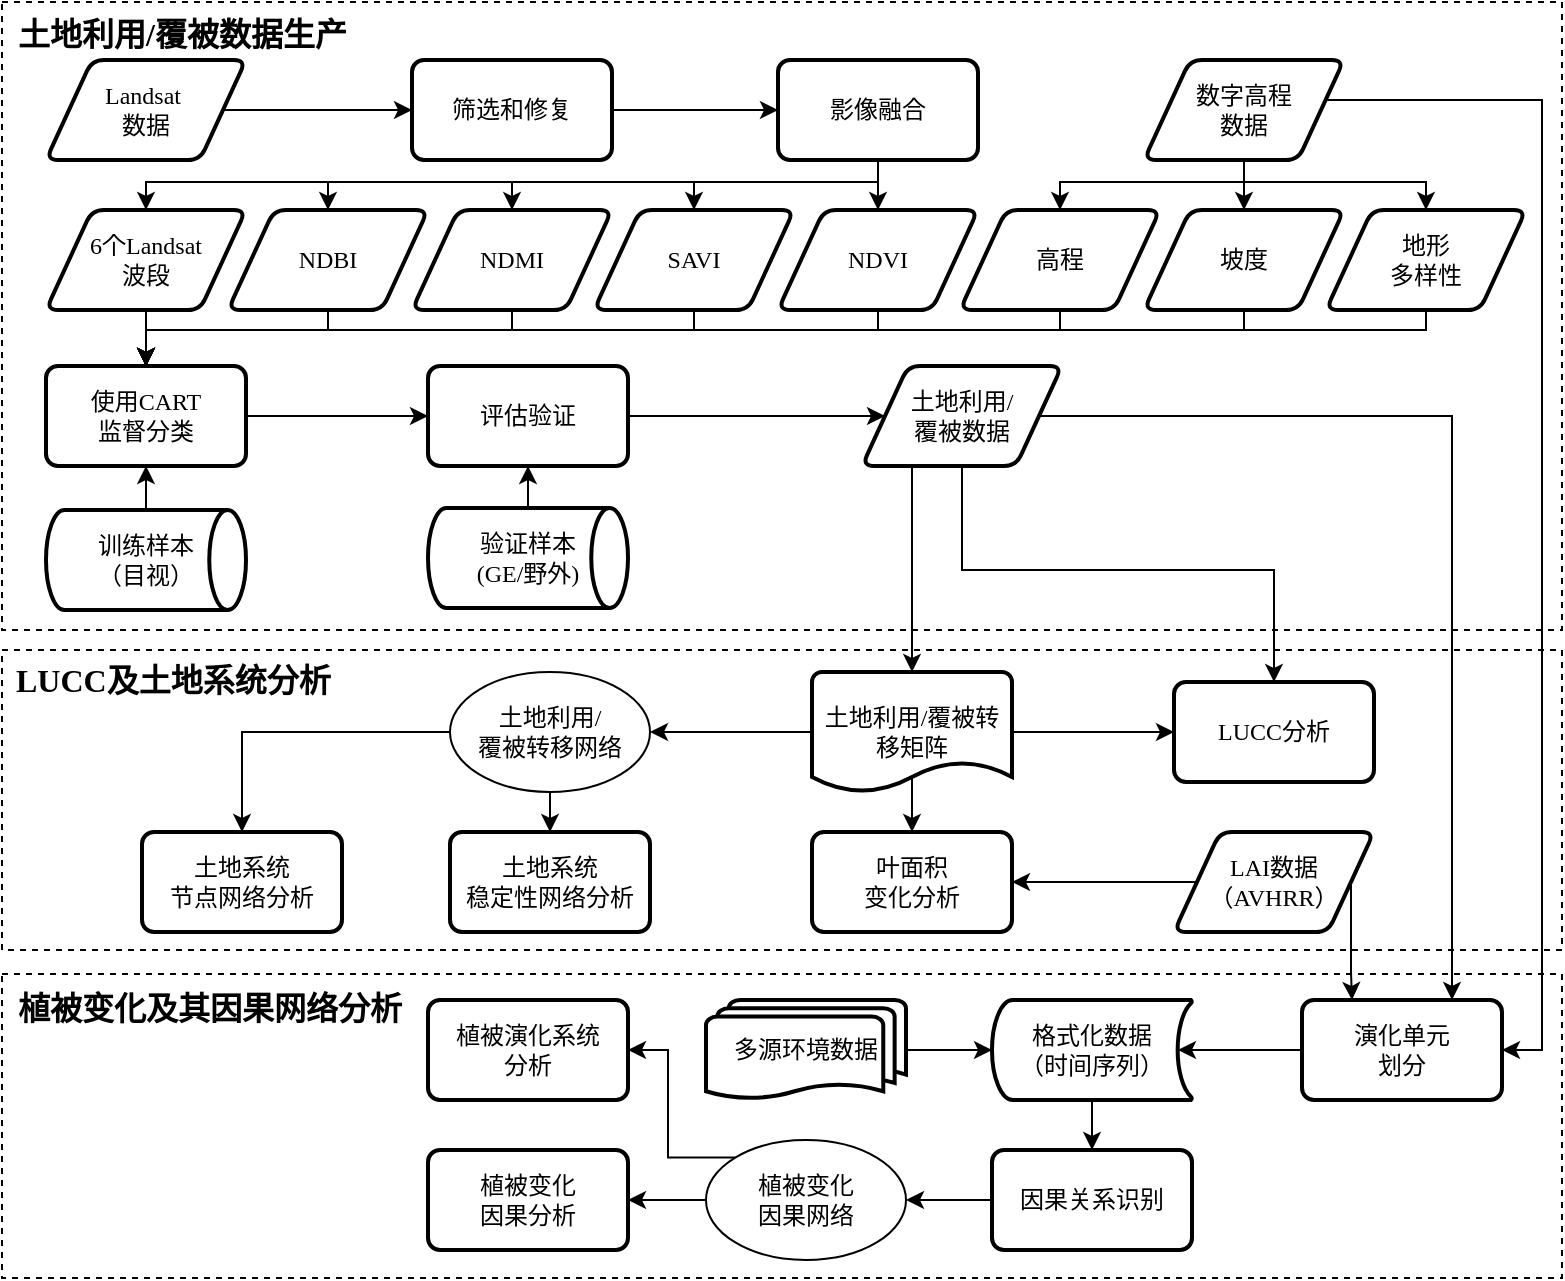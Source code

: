 <mxfile version="14.4.3" type="github">
  <diagram id="C5RBs43oDa-KdzZeNtuy" name="Page-1">
    <mxGraphModel dx="981" dy="548" grid="1" gridSize="10" guides="1" tooltips="1" connect="1" arrows="1" fold="1" page="1" pageScale="1" pageWidth="827" pageHeight="1169" math="0" shadow="0">
      <root>
        <mxCell id="WIyWlLk6GJQsqaUBKTNV-0" />
        <mxCell id="WIyWlLk6GJQsqaUBKTNV-1" parent="WIyWlLk6GJQsqaUBKTNV-0" />
        <mxCell id="vD_eAl3KKH8CogMULwa_-55" value="" style="rounded=0;whiteSpace=wrap;html=1;fontFamily=仿宋;fontSource=https%3A%2F%2Ffonts.googleapis.com%2Fcss%3Ffamily%3D%25E4%25BB%25BF%25E5%25AE%258B;fillColor=none;dashed=1;" vertex="1" parent="WIyWlLk6GJQsqaUBKTNV-1">
          <mxGeometry x="10" y="336" width="780" height="150" as="geometry" />
        </mxCell>
        <mxCell id="vD_eAl3KKH8CogMULwa_-82" value="" style="rounded=0;whiteSpace=wrap;html=1;fontFamily=仿宋;fontSource=https%3A%2F%2Ffonts.googleapis.com%2Fcss%3Ffamily%3D%25E4%25BB%25BF%25E5%25AE%258B;fillColor=none;dashed=1;" vertex="1" parent="WIyWlLk6GJQsqaUBKTNV-1">
          <mxGeometry x="10" y="498" width="780" height="152" as="geometry" />
        </mxCell>
        <mxCell id="vD_eAl3KKH8CogMULwa_-53" value="" style="rounded=0;whiteSpace=wrap;html=1;fontFamily=仿宋;fontSource=https%3A%2F%2Ffonts.googleapis.com%2Fcss%3Ffamily%3D%25E4%25BB%25BF%25E5%25AE%258B;fillColor=none;dashed=1;" vertex="1" parent="WIyWlLk6GJQsqaUBKTNV-1">
          <mxGeometry x="10" y="12" width="780" height="314" as="geometry" />
        </mxCell>
        <mxCell id="vD_eAl3KKH8CogMULwa_-3" value="" style="edgeStyle=orthogonalEdgeStyle;rounded=0;orthogonalLoop=1;jettySize=auto;html=1;fontFamily=Times New Roman;fontSize=12;exitX=0;exitY=0.5;exitDx=0;exitDy=0;" edge="1" parent="WIyWlLk6GJQsqaUBKTNV-1" target="vD_eAl3KKH8CogMULwa_-5" source="vD_eAl3KKH8CogMULwa_-49">
          <mxGeometry relative="1" as="geometry">
            <mxPoint x="168.5" y="1" as="sourcePoint" />
          </mxGeometry>
        </mxCell>
        <mxCell id="vD_eAl3KKH8CogMULwa_-50" style="edgeStyle=orthogonalEdgeStyle;rounded=0;orthogonalLoop=1;jettySize=auto;html=1;exitX=1;exitY=0.5;exitDx=0;exitDy=0;entryX=0;entryY=0.5;entryDx=0;entryDy=0;fontFamily=仿宋;fontSource=https%3A%2F%2Ffonts.googleapis.com%2Fcss%3Ffamily%3D%25E4%25BB%25BF%25E5%25AE%258B;" edge="1" parent="WIyWlLk6GJQsqaUBKTNV-1" source="vD_eAl3KKH8CogMULwa_-5" target="vD_eAl3KKH8CogMULwa_-19">
          <mxGeometry relative="1" as="geometry" />
        </mxCell>
        <mxCell id="vD_eAl3KKH8CogMULwa_-5" value="筛选和修复" style="whiteSpace=wrap;html=1;rounded=1;strokeWidth=2;arcSize=12;fontFamily=Times New Roman;fontSize=12;" vertex="1" parent="WIyWlLk6GJQsqaUBKTNV-1">
          <mxGeometry x="215" y="41" width="100" height="50" as="geometry" />
        </mxCell>
        <mxCell id="vD_eAl3KKH8CogMULwa_-97" style="edgeStyle=orthogonalEdgeStyle;rounded=0;orthogonalLoop=1;jettySize=auto;html=1;exitX=0.5;exitY=1;exitDx=0;exitDy=0;entryX=0.5;entryY=0;entryDx=0;entryDy=0;fontFamily=仿宋;fontSource=https%3A%2F%2Ffonts.googleapis.com%2Fcss%3Ffamily%3D%25E4%25BB%25BF%25E5%25AE%258B;" edge="1" parent="WIyWlLk6GJQsqaUBKTNV-1" source="vD_eAl3KKH8CogMULwa_-19" target="vD_eAl3KKH8CogMULwa_-39">
          <mxGeometry relative="1" as="geometry" />
        </mxCell>
        <mxCell id="vD_eAl3KKH8CogMULwa_-98" style="edgeStyle=orthogonalEdgeStyle;rounded=0;orthogonalLoop=1;jettySize=auto;html=1;entryX=0.5;entryY=0;entryDx=0;entryDy=0;fontFamily=仿宋;fontSource=https%3A%2F%2Ffonts.googleapis.com%2Fcss%3Ffamily%3D%25E4%25BB%25BF%25E5%25AE%258B;" edge="1" parent="WIyWlLk6GJQsqaUBKTNV-1" source="vD_eAl3KKH8CogMULwa_-19" target="vD_eAl3KKH8CogMULwa_-37">
          <mxGeometry relative="1" as="geometry">
            <Array as="points">
              <mxPoint x="448" y="102" />
              <mxPoint x="356" y="102" />
            </Array>
          </mxGeometry>
        </mxCell>
        <mxCell id="vD_eAl3KKH8CogMULwa_-99" style="edgeStyle=orthogonalEdgeStyle;rounded=0;orthogonalLoop=1;jettySize=auto;html=1;entryX=0.5;entryY=0;entryDx=0;entryDy=0;fontFamily=仿宋;fontSource=https%3A%2F%2Ffonts.googleapis.com%2Fcss%3Ffamily%3D%25E4%25BB%25BF%25E5%25AE%258B;" edge="1" parent="WIyWlLk6GJQsqaUBKTNV-1" source="vD_eAl3KKH8CogMULwa_-19" target="vD_eAl3KKH8CogMULwa_-35">
          <mxGeometry relative="1" as="geometry">
            <Array as="points">
              <mxPoint x="448" y="102" />
              <mxPoint x="265" y="102" />
            </Array>
          </mxGeometry>
        </mxCell>
        <mxCell id="vD_eAl3KKH8CogMULwa_-100" style="edgeStyle=orthogonalEdgeStyle;rounded=0;orthogonalLoop=1;jettySize=auto;html=1;entryX=0.5;entryY=0;entryDx=0;entryDy=0;fontFamily=仿宋;fontSource=https%3A%2F%2Ffonts.googleapis.com%2Fcss%3Ffamily%3D%25E4%25BB%25BF%25E5%25AE%258B;" edge="1" parent="WIyWlLk6GJQsqaUBKTNV-1" source="vD_eAl3KKH8CogMULwa_-19" target="vD_eAl3KKH8CogMULwa_-33">
          <mxGeometry relative="1" as="geometry">
            <Array as="points">
              <mxPoint x="448" y="102" />
              <mxPoint x="173" y="102" />
            </Array>
          </mxGeometry>
        </mxCell>
        <mxCell id="vD_eAl3KKH8CogMULwa_-101" style="edgeStyle=orthogonalEdgeStyle;rounded=0;orthogonalLoop=1;jettySize=auto;html=1;entryX=0.5;entryY=0;entryDx=0;entryDy=0;fontFamily=仿宋;fontSource=https%3A%2F%2Ffonts.googleapis.com%2Fcss%3Ffamily%3D%25E4%25BB%25BF%25E5%25AE%258B;" edge="1" parent="WIyWlLk6GJQsqaUBKTNV-1" source="vD_eAl3KKH8CogMULwa_-19" target="vD_eAl3KKH8CogMULwa_-31">
          <mxGeometry relative="1" as="geometry">
            <Array as="points">
              <mxPoint x="448" y="102" />
              <mxPoint x="82" y="102" />
            </Array>
          </mxGeometry>
        </mxCell>
        <mxCell id="vD_eAl3KKH8CogMULwa_-19" value="影像融合" style="whiteSpace=wrap;html=1;rounded=1;strokeWidth=2;arcSize=12;fontFamily=Times New Roman;fontSize=12;" vertex="1" parent="WIyWlLk6GJQsqaUBKTNV-1">
          <mxGeometry x="398" y="41" width="100" height="50" as="geometry" />
        </mxCell>
        <mxCell id="vD_eAl3KKH8CogMULwa_-84" style="edgeStyle=orthogonalEdgeStyle;rounded=0;orthogonalLoop=1;jettySize=auto;html=1;entryX=1;entryY=0.5;entryDx=0;entryDy=0;fontFamily=仿宋;fontSource=https%3A%2F%2Ffonts.googleapis.com%2Fcss%3Ffamily%3D%25E4%25BB%25BF%25E5%25AE%258B;" edge="1" parent="WIyWlLk6GJQsqaUBKTNV-1" source="vD_eAl3KKH8CogMULwa_-23" target="vD_eAl3KKH8CogMULwa_-66">
          <mxGeometry relative="1" as="geometry">
            <Array as="points">
              <mxPoint x="780" y="61" />
              <mxPoint x="780" y="536" />
            </Array>
          </mxGeometry>
        </mxCell>
        <mxCell id="vD_eAl3KKH8CogMULwa_-94" style="edgeStyle=orthogonalEdgeStyle;rounded=0;orthogonalLoop=1;jettySize=auto;html=1;entryX=0.5;entryY=0;entryDx=0;entryDy=0;fontFamily=仿宋;fontSource=https%3A%2F%2Ffonts.googleapis.com%2Fcss%3Ffamily%3D%25E4%25BB%25BF%25E5%25AE%258B;" edge="1" parent="WIyWlLk6GJQsqaUBKTNV-1" source="vD_eAl3KKH8CogMULwa_-23" target="vD_eAl3KKH8CogMULwa_-27">
          <mxGeometry relative="1" as="geometry" />
        </mxCell>
        <mxCell id="vD_eAl3KKH8CogMULwa_-95" style="edgeStyle=orthogonalEdgeStyle;rounded=0;orthogonalLoop=1;jettySize=auto;html=1;entryX=0.5;entryY=0;entryDx=0;entryDy=0;fontFamily=仿宋;fontSource=https%3A%2F%2Ffonts.googleapis.com%2Fcss%3Ffamily%3D%25E4%25BB%25BF%25E5%25AE%258B;" edge="1" parent="WIyWlLk6GJQsqaUBKTNV-1" source="vD_eAl3KKH8CogMULwa_-23" target="vD_eAl3KKH8CogMULwa_-25">
          <mxGeometry relative="1" as="geometry">
            <Array as="points">
              <mxPoint x="631" y="102" />
              <mxPoint x="539" y="102" />
            </Array>
          </mxGeometry>
        </mxCell>
        <mxCell id="vD_eAl3KKH8CogMULwa_-96" style="edgeStyle=orthogonalEdgeStyle;rounded=0;orthogonalLoop=1;jettySize=auto;html=1;entryX=0.5;entryY=0;entryDx=0;entryDy=0;fontFamily=仿宋;fontSource=https%3A%2F%2Ffonts.googleapis.com%2Fcss%3Ffamily%3D%25E4%25BB%25BF%25E5%25AE%258B;" edge="1" parent="WIyWlLk6GJQsqaUBKTNV-1" source="vD_eAl3KKH8CogMULwa_-23" target="vD_eAl3KKH8CogMULwa_-29">
          <mxGeometry relative="1" as="geometry">
            <Array as="points">
              <mxPoint x="631" y="102" />
              <mxPoint x="722" y="102" />
            </Array>
          </mxGeometry>
        </mxCell>
        <mxCell id="vD_eAl3KKH8CogMULwa_-23" value="数字高程&lt;br style=&quot;font-size: 12px;&quot;&gt;数据" style="shape=parallelogram;html=1;strokeWidth=2;perimeter=parallelogramPerimeter;whiteSpace=wrap;rounded=1;arcSize=12;size=0.23;fontFamily=Times New Roman;fontSize=12;" vertex="1" parent="WIyWlLk6GJQsqaUBKTNV-1">
          <mxGeometry x="581" y="41" width="100" height="50" as="geometry" />
        </mxCell>
        <mxCell id="vD_eAl3KKH8CogMULwa_-107" style="edgeStyle=orthogonalEdgeStyle;rounded=0;orthogonalLoop=1;jettySize=auto;html=1;entryX=0.5;entryY=0;entryDx=0;entryDy=0;fontFamily=仿宋;fontSource=https%3A%2F%2Ffonts.googleapis.com%2Fcss%3Ffamily%3D%25E4%25BB%25BF%25E5%25AE%258B;" edge="1" parent="WIyWlLk6GJQsqaUBKTNV-1" source="vD_eAl3KKH8CogMULwa_-25" target="vD_eAl3KKH8CogMULwa_-43">
          <mxGeometry relative="1" as="geometry">
            <Array as="points">
              <mxPoint x="539" y="176" />
              <mxPoint x="82" y="176" />
            </Array>
          </mxGeometry>
        </mxCell>
        <mxCell id="vD_eAl3KKH8CogMULwa_-25" value="高程" style="shape=parallelogram;html=1;strokeWidth=2;perimeter=parallelogramPerimeter;whiteSpace=wrap;rounded=1;arcSize=12;size=0.23;fontFamily=Times New Roman;fontSize=12;" vertex="1" parent="WIyWlLk6GJQsqaUBKTNV-1">
          <mxGeometry x="489" y="116" width="100" height="50" as="geometry" />
        </mxCell>
        <mxCell id="vD_eAl3KKH8CogMULwa_-111" style="edgeStyle=orthogonalEdgeStyle;rounded=0;orthogonalLoop=1;jettySize=auto;html=1;entryX=0.5;entryY=0;entryDx=0;entryDy=0;fontFamily=仿宋;fontSource=https%3A%2F%2Ffonts.googleapis.com%2Fcss%3Ffamily%3D%25E4%25BB%25BF%25E5%25AE%258B;" edge="1" parent="WIyWlLk6GJQsqaUBKTNV-1" source="vD_eAl3KKH8CogMULwa_-27" target="vD_eAl3KKH8CogMULwa_-43">
          <mxGeometry relative="1" as="geometry">
            <Array as="points">
              <mxPoint x="631" y="176" />
              <mxPoint x="82" y="176" />
            </Array>
          </mxGeometry>
        </mxCell>
        <mxCell id="vD_eAl3KKH8CogMULwa_-27" value="坡度" style="shape=parallelogram;html=1;strokeWidth=2;perimeter=parallelogramPerimeter;whiteSpace=wrap;rounded=1;arcSize=12;size=0.23;fontFamily=Times New Roman;fontSize=12;" vertex="1" parent="WIyWlLk6GJQsqaUBKTNV-1">
          <mxGeometry x="581" y="116" width="100" height="50" as="geometry" />
        </mxCell>
        <mxCell id="vD_eAl3KKH8CogMULwa_-109" style="edgeStyle=orthogonalEdgeStyle;rounded=0;orthogonalLoop=1;jettySize=auto;html=1;entryX=0.5;entryY=0;entryDx=0;entryDy=0;fontFamily=仿宋;fontSource=https%3A%2F%2Ffonts.googleapis.com%2Fcss%3Ffamily%3D%25E4%25BB%25BF%25E5%25AE%258B;" edge="1" parent="WIyWlLk6GJQsqaUBKTNV-1" source="vD_eAl3KKH8CogMULwa_-29" target="vD_eAl3KKH8CogMULwa_-43">
          <mxGeometry relative="1" as="geometry">
            <Array as="points">
              <mxPoint x="722" y="176" />
              <mxPoint x="82" y="176" />
            </Array>
          </mxGeometry>
        </mxCell>
        <mxCell id="vD_eAl3KKH8CogMULwa_-29" value="地形&lt;br style=&quot;font-size: 12px;&quot;&gt;多样性" style="shape=parallelogram;html=1;strokeWidth=2;perimeter=parallelogramPerimeter;whiteSpace=wrap;rounded=1;arcSize=12;size=0.23;fontFamily=Times New Roman;fontSize=12;" vertex="1" parent="WIyWlLk6GJQsqaUBKTNV-1">
          <mxGeometry x="672" y="116" width="100" height="50" as="geometry" />
        </mxCell>
        <mxCell id="vD_eAl3KKH8CogMULwa_-110" style="edgeStyle=orthogonalEdgeStyle;rounded=0;orthogonalLoop=1;jettySize=auto;html=1;entryX=0.5;entryY=0;entryDx=0;entryDy=0;fontFamily=仿宋;fontSource=https%3A%2F%2Ffonts.googleapis.com%2Fcss%3Ffamily%3D%25E4%25BB%25BF%25E5%25AE%258B;" edge="1" parent="WIyWlLk6GJQsqaUBKTNV-1" source="vD_eAl3KKH8CogMULwa_-31" target="vD_eAl3KKH8CogMULwa_-43">
          <mxGeometry relative="1" as="geometry" />
        </mxCell>
        <mxCell id="vD_eAl3KKH8CogMULwa_-31" value="6个Landsat&lt;br style=&quot;font-size: 12px;&quot;&gt;波段" style="shape=parallelogram;html=1;strokeWidth=2;perimeter=parallelogramPerimeter;whiteSpace=wrap;rounded=1;arcSize=12;size=0.23;fontFamily=Times New Roman;fontSize=12;" vertex="1" parent="WIyWlLk6GJQsqaUBKTNV-1">
          <mxGeometry x="32" y="116" width="100" height="50" as="geometry" />
        </mxCell>
        <mxCell id="vD_eAl3KKH8CogMULwa_-103" style="edgeStyle=orthogonalEdgeStyle;rounded=0;orthogonalLoop=1;jettySize=auto;html=1;entryX=0.5;entryY=0;entryDx=0;entryDy=0;fontFamily=仿宋;fontSource=https%3A%2F%2Ffonts.googleapis.com%2Fcss%3Ffamily%3D%25E4%25BB%25BF%25E5%25AE%258B;" edge="1" parent="WIyWlLk6GJQsqaUBKTNV-1" source="vD_eAl3KKH8CogMULwa_-33" target="vD_eAl3KKH8CogMULwa_-43">
          <mxGeometry relative="1" as="geometry">
            <Array as="points">
              <mxPoint x="173" y="176" />
              <mxPoint x="82" y="176" />
            </Array>
          </mxGeometry>
        </mxCell>
        <mxCell id="vD_eAl3KKH8CogMULwa_-33" value="NDBI" style="shape=parallelogram;html=1;strokeWidth=2;perimeter=parallelogramPerimeter;whiteSpace=wrap;rounded=1;arcSize=12;size=0.23;fontFamily=Times New Roman;fontSize=12;" vertex="1" parent="WIyWlLk6GJQsqaUBKTNV-1">
          <mxGeometry x="123" y="116" width="100" height="50" as="geometry" />
        </mxCell>
        <mxCell id="vD_eAl3KKH8CogMULwa_-104" style="edgeStyle=orthogonalEdgeStyle;rounded=0;orthogonalLoop=1;jettySize=auto;html=1;entryX=0.5;entryY=0;entryDx=0;entryDy=0;fontFamily=仿宋;fontSource=https%3A%2F%2Ffonts.googleapis.com%2Fcss%3Ffamily%3D%25E4%25BB%25BF%25E5%25AE%258B;" edge="1" parent="WIyWlLk6GJQsqaUBKTNV-1" source="vD_eAl3KKH8CogMULwa_-35" target="vD_eAl3KKH8CogMULwa_-43">
          <mxGeometry relative="1" as="geometry">
            <Array as="points">
              <mxPoint x="265" y="176" />
              <mxPoint x="82" y="176" />
            </Array>
          </mxGeometry>
        </mxCell>
        <mxCell id="vD_eAl3KKH8CogMULwa_-35" value="NDMI" style="shape=parallelogram;html=1;strokeWidth=2;perimeter=parallelogramPerimeter;whiteSpace=wrap;rounded=1;arcSize=12;size=0.23;fontFamily=Times New Roman;fontSize=12;" vertex="1" parent="WIyWlLk6GJQsqaUBKTNV-1">
          <mxGeometry x="215" y="116" width="100" height="50" as="geometry" />
        </mxCell>
        <mxCell id="vD_eAl3KKH8CogMULwa_-105" style="edgeStyle=orthogonalEdgeStyle;rounded=0;orthogonalLoop=1;jettySize=auto;html=1;entryX=0.5;entryY=0;entryDx=0;entryDy=0;fontFamily=仿宋;fontSource=https%3A%2F%2Ffonts.googleapis.com%2Fcss%3Ffamily%3D%25E4%25BB%25BF%25E5%25AE%258B;" edge="1" parent="WIyWlLk6GJQsqaUBKTNV-1" source="vD_eAl3KKH8CogMULwa_-37" target="vD_eAl3KKH8CogMULwa_-43">
          <mxGeometry relative="1" as="geometry">
            <Array as="points">
              <mxPoint x="356" y="176" />
              <mxPoint x="82" y="176" />
            </Array>
          </mxGeometry>
        </mxCell>
        <mxCell id="vD_eAl3KKH8CogMULwa_-37" value="SAVI" style="shape=parallelogram;html=1;strokeWidth=2;perimeter=parallelogramPerimeter;whiteSpace=wrap;rounded=1;arcSize=12;size=0.23;fontFamily=Times New Roman;fontSize=12;" vertex="1" parent="WIyWlLk6GJQsqaUBKTNV-1">
          <mxGeometry x="306" y="116" width="100" height="50" as="geometry" />
        </mxCell>
        <mxCell id="vD_eAl3KKH8CogMULwa_-106" style="edgeStyle=orthogonalEdgeStyle;rounded=0;orthogonalLoop=1;jettySize=auto;html=1;entryX=0.5;entryY=0;entryDx=0;entryDy=0;fontFamily=仿宋;fontSource=https%3A%2F%2Ffonts.googleapis.com%2Fcss%3Ffamily%3D%25E4%25BB%25BF%25E5%25AE%258B;" edge="1" parent="WIyWlLk6GJQsqaUBKTNV-1" source="vD_eAl3KKH8CogMULwa_-39" target="vD_eAl3KKH8CogMULwa_-43">
          <mxGeometry relative="1" as="geometry">
            <Array as="points">
              <mxPoint x="448" y="176" />
              <mxPoint x="82" y="176" />
            </Array>
          </mxGeometry>
        </mxCell>
        <mxCell id="vD_eAl3KKH8CogMULwa_-39" value="NDVI" style="shape=parallelogram;html=1;strokeWidth=2;perimeter=parallelogramPerimeter;whiteSpace=wrap;rounded=1;arcSize=12;size=0.23;fontFamily=Times New Roman;fontSize=12;" vertex="1" parent="WIyWlLk6GJQsqaUBKTNV-1">
          <mxGeometry x="398" y="116" width="100" height="50" as="geometry" />
        </mxCell>
        <mxCell id="vD_eAl3KKH8CogMULwa_-115" style="edgeStyle=orthogonalEdgeStyle;rounded=0;orthogonalLoop=1;jettySize=auto;html=1;exitX=0.5;exitY=0;exitDx=0;exitDy=0;exitPerimeter=0;entryX=0.5;entryY=1;entryDx=0;entryDy=0;fontFamily=仿宋;fontSource=https%3A%2F%2Ffonts.googleapis.com%2Fcss%3Ffamily%3D%25E4%25BB%25BF%25E5%25AE%258B;" edge="1" parent="WIyWlLk6GJQsqaUBKTNV-1" source="vD_eAl3KKH8CogMULwa_-41" target="vD_eAl3KKH8CogMULwa_-43">
          <mxGeometry relative="1" as="geometry" />
        </mxCell>
        <mxCell id="vD_eAl3KKH8CogMULwa_-41" value="训练样本&lt;br style=&quot;font-size: 12px;&quot;&gt;（目视）" style="strokeWidth=2;html=1;shape=mxgraph.flowchart.direct_data;whiteSpace=wrap;fontFamily=Times New Roman;fontSize=12;" vertex="1" parent="WIyWlLk6GJQsqaUBKTNV-1">
          <mxGeometry x="32" y="266" width="100" height="50" as="geometry" />
        </mxCell>
        <mxCell id="vD_eAl3KKH8CogMULwa_-114" style="edgeStyle=orthogonalEdgeStyle;rounded=0;orthogonalLoop=1;jettySize=auto;html=1;exitX=1;exitY=0.5;exitDx=0;exitDy=0;entryX=0;entryY=0.5;entryDx=0;entryDy=0;fontFamily=仿宋;fontSource=https%3A%2F%2Ffonts.googleapis.com%2Fcss%3Ffamily%3D%25E4%25BB%25BF%25E5%25AE%258B;" edge="1" parent="WIyWlLk6GJQsqaUBKTNV-1" source="vD_eAl3KKH8CogMULwa_-43" target="vD_eAl3KKH8CogMULwa_-47">
          <mxGeometry relative="1" as="geometry" />
        </mxCell>
        <mxCell id="vD_eAl3KKH8CogMULwa_-43" value="使用CART&lt;br style=&quot;font-size: 12px;&quot;&gt;监督分类" style="whiteSpace=wrap;html=1;rounded=1;strokeWidth=2;arcSize=12;fontFamily=Times New Roman;fontSize=12;" vertex="1" parent="WIyWlLk6GJQsqaUBKTNV-1">
          <mxGeometry x="32" y="194" width="100" height="50" as="geometry" />
        </mxCell>
        <mxCell id="vD_eAl3KKH8CogMULwa_-117" style="edgeStyle=orthogonalEdgeStyle;rounded=0;orthogonalLoop=1;jettySize=auto;html=1;exitX=1;exitY=0.5;exitDx=0;exitDy=0;entryX=0;entryY=0.5;entryDx=0;entryDy=0;fontFamily=仿宋;fontSource=https%3A%2F%2Ffonts.googleapis.com%2Fcss%3Ffamily%3D%25E4%25BB%25BF%25E5%25AE%258B;" edge="1" parent="WIyWlLk6GJQsqaUBKTNV-1" source="vD_eAl3KKH8CogMULwa_-47" target="vD_eAl3KKH8CogMULwa_-48">
          <mxGeometry relative="1" as="geometry" />
        </mxCell>
        <mxCell id="vD_eAl3KKH8CogMULwa_-47" value="评估验证" style="whiteSpace=wrap;html=1;rounded=1;strokeWidth=2;arcSize=12;fontFamily=Times New Roman;fontSize=12;" vertex="1" parent="WIyWlLk6GJQsqaUBKTNV-1">
          <mxGeometry x="223" y="194" width="100" height="50" as="geometry" />
        </mxCell>
        <mxCell id="vD_eAl3KKH8CogMULwa_-61" style="edgeStyle=orthogonalEdgeStyle;rounded=0;orthogonalLoop=1;jettySize=auto;html=1;exitX=0.5;exitY=1;exitDx=0;exitDy=0;entryX=0.5;entryY=0;entryDx=0;entryDy=0;fontFamily=仿宋;fontSource=https%3A%2F%2Ffonts.googleapis.com%2Fcss%3Ffamily%3D%25E4%25BB%25BF%25E5%25AE%258B;" edge="1" parent="WIyWlLk6GJQsqaUBKTNV-1" source="vD_eAl3KKH8CogMULwa_-48" target="vD_eAl3KKH8CogMULwa_-58">
          <mxGeometry relative="1" as="geometry">
            <Array as="points">
              <mxPoint x="490" y="296" />
              <mxPoint x="646" y="296" />
            </Array>
          </mxGeometry>
        </mxCell>
        <mxCell id="vD_eAl3KKH8CogMULwa_-65" style="edgeStyle=orthogonalEdgeStyle;rounded=0;orthogonalLoop=1;jettySize=auto;html=1;exitX=0.25;exitY=1;exitDx=0;exitDy=0;entryX=0.5;entryY=0;entryDx=0;entryDy=0;entryPerimeter=0;fontFamily=仿宋;fontSource=https%3A%2F%2Ffonts.googleapis.com%2Fcss%3Ffamily%3D%25E4%25BB%25BF%25E5%25AE%258B;" edge="1" parent="WIyWlLk6GJQsqaUBKTNV-1" source="vD_eAl3KKH8CogMULwa_-48" target="vD_eAl3KKH8CogMULwa_-60">
          <mxGeometry relative="1" as="geometry">
            <Array as="points" />
          </mxGeometry>
        </mxCell>
        <mxCell id="vD_eAl3KKH8CogMULwa_-67" style="edgeStyle=orthogonalEdgeStyle;rounded=0;orthogonalLoop=1;jettySize=auto;html=1;exitX=1;exitY=0.5;exitDx=0;exitDy=0;entryX=0.75;entryY=0;entryDx=0;entryDy=0;fontFamily=仿宋;fontSource=https%3A%2F%2Ffonts.googleapis.com%2Fcss%3Ffamily%3D%25E4%25BB%25BF%25E5%25AE%258B;" edge="1" parent="WIyWlLk6GJQsqaUBKTNV-1" source="vD_eAl3KKH8CogMULwa_-48" target="vD_eAl3KKH8CogMULwa_-66">
          <mxGeometry relative="1" as="geometry">
            <Array as="points">
              <mxPoint x="735" y="219" />
            </Array>
          </mxGeometry>
        </mxCell>
        <mxCell id="vD_eAl3KKH8CogMULwa_-48" value="土地利用/&lt;br&gt;覆被数据" style="shape=parallelogram;html=1;strokeWidth=2;perimeter=parallelogramPerimeter;whiteSpace=wrap;rounded=1;arcSize=12;size=0.23;fontFamily=Times New Roman;fontSize=12;" vertex="1" parent="WIyWlLk6GJQsqaUBKTNV-1">
          <mxGeometry x="440" y="194" width="100" height="50" as="geometry" />
        </mxCell>
        <mxCell id="vD_eAl3KKH8CogMULwa_-49" value="Landsat&amp;nbsp;&lt;br style=&quot;font-size: 12px;&quot;&gt;数据" style="shape=parallelogram;html=1;strokeWidth=2;perimeter=parallelogramPerimeter;whiteSpace=wrap;rounded=1;arcSize=12;size=0.23;fontFamily=Times New Roman;fontSize=12;" vertex="1" parent="WIyWlLk6GJQsqaUBKTNV-1">
          <mxGeometry x="32" y="41" width="100" height="50" as="geometry" />
        </mxCell>
        <mxCell id="vD_eAl3KKH8CogMULwa_-116" style="edgeStyle=orthogonalEdgeStyle;rounded=0;orthogonalLoop=1;jettySize=auto;html=1;entryX=0.5;entryY=1;entryDx=0;entryDy=0;fontFamily=仿宋;fontSource=https%3A%2F%2Ffonts.googleapis.com%2Fcss%3Ffamily%3D%25E4%25BB%25BF%25E5%25AE%258B;" edge="1" parent="WIyWlLk6GJQsqaUBKTNV-1" source="vD_eAl3KKH8CogMULwa_-51" target="vD_eAl3KKH8CogMULwa_-47">
          <mxGeometry relative="1" as="geometry" />
        </mxCell>
        <mxCell id="vD_eAl3KKH8CogMULwa_-51" value="验证样本&lt;br style=&quot;font-size: 12px;&quot;&gt;(GE/野外)" style="strokeWidth=2;html=1;shape=mxgraph.flowchart.direct_data;whiteSpace=wrap;fontFamily=Times New Roman;fontSize=12;" vertex="1" parent="WIyWlLk6GJQsqaUBKTNV-1">
          <mxGeometry x="223" y="265" width="100" height="50" as="geometry" />
        </mxCell>
        <mxCell id="vD_eAl3KKH8CogMULwa_-54" value="&lt;font style=&quot;font-size: 16px&quot;&gt;&lt;b&gt;土地利用/覆被数据生产&lt;/b&gt;&lt;/font&gt;" style="text;html=1;strokeColor=none;fillColor=none;align=left;verticalAlign=middle;whiteSpace=wrap;rounded=0;dashed=1;fontFamily=仿宋;fontSource=https%3A%2F%2Ffonts.googleapis.com%2Fcss%3Ffamily%3D%25E4%25BB%25BF%25E5%25AE%258B;" vertex="1" parent="WIyWlLk6GJQsqaUBKTNV-1">
          <mxGeometry x="16" y="18" width="230" height="20" as="geometry" />
        </mxCell>
        <mxCell id="vD_eAl3KKH8CogMULwa_-79" style="edgeStyle=orthogonalEdgeStyle;rounded=0;orthogonalLoop=1;jettySize=auto;html=1;exitX=0.5;exitY=1;exitDx=0;exitDy=0;entryX=0.5;entryY=0;entryDx=0;entryDy=0;fontFamily=仿宋;fontSource=https%3A%2F%2Ffonts.googleapis.com%2Fcss%3Ffamily%3D%25E4%25BB%25BF%25E5%25AE%258B;" edge="1" parent="WIyWlLk6GJQsqaUBKTNV-1" source="vD_eAl3KKH8CogMULwa_-57" target="vD_eAl3KKH8CogMULwa_-78">
          <mxGeometry relative="1" as="geometry" />
        </mxCell>
        <mxCell id="vD_eAl3KKH8CogMULwa_-113" style="edgeStyle=orthogonalEdgeStyle;rounded=0;orthogonalLoop=1;jettySize=auto;html=1;entryX=0.5;entryY=0;entryDx=0;entryDy=0;fontFamily=仿宋;fontSource=https%3A%2F%2Ffonts.googleapis.com%2Fcss%3Ffamily%3D%25E4%25BB%25BF%25E5%25AE%258B;" edge="1" parent="WIyWlLk6GJQsqaUBKTNV-1" source="vD_eAl3KKH8CogMULwa_-57" target="vD_eAl3KKH8CogMULwa_-112">
          <mxGeometry relative="1" as="geometry" />
        </mxCell>
        <mxCell id="vD_eAl3KKH8CogMULwa_-57" value="&lt;span style=&quot;font-family: &amp;#34;times new roman&amp;#34;&quot;&gt;土地利用/&lt;/span&gt;&lt;br style=&quot;font-family: &amp;#34;times new roman&amp;#34;&quot;&gt;&lt;span style=&quot;font-family: &amp;#34;times new roman&amp;#34;&quot;&gt;覆被转移网络&lt;/span&gt;" style="ellipse;whiteSpace=wrap;html=1;fontFamily=仿宋;fontSource=https%3A%2F%2Ffonts.googleapis.com%2Fcss%3Ffamily%3D%25E4%25BB%25BF%25E5%25AE%258B;" vertex="1" parent="WIyWlLk6GJQsqaUBKTNV-1">
          <mxGeometry x="234" y="347" width="100" height="60" as="geometry" />
        </mxCell>
        <mxCell id="vD_eAl3KKH8CogMULwa_-58" value="LUCC分析" style="whiteSpace=wrap;html=1;rounded=1;strokeWidth=2;arcSize=12;fontFamily=Times New Roman;fontSize=12;" vertex="1" parent="WIyWlLk6GJQsqaUBKTNV-1">
          <mxGeometry x="596" y="352" width="100" height="50" as="geometry" />
        </mxCell>
        <mxCell id="vD_eAl3KKH8CogMULwa_-62" style="edgeStyle=orthogonalEdgeStyle;rounded=0;orthogonalLoop=1;jettySize=auto;html=1;exitX=1;exitY=0.5;exitDx=0;exitDy=0;exitPerimeter=0;entryX=0;entryY=0.5;entryDx=0;entryDy=0;fontFamily=仿宋;fontSource=https%3A%2F%2Ffonts.googleapis.com%2Fcss%3Ffamily%3D%25E4%25BB%25BF%25E5%25AE%258B;" edge="1" parent="WIyWlLk6GJQsqaUBKTNV-1" source="vD_eAl3KKH8CogMULwa_-60" target="vD_eAl3KKH8CogMULwa_-58">
          <mxGeometry relative="1" as="geometry" />
        </mxCell>
        <mxCell id="vD_eAl3KKH8CogMULwa_-86" style="edgeStyle=orthogonalEdgeStyle;rounded=0;orthogonalLoop=1;jettySize=auto;html=1;entryX=1;entryY=0.5;entryDx=0;entryDy=0;fontFamily=仿宋;fontSource=https%3A%2F%2Ffonts.googleapis.com%2Fcss%3Ffamily%3D%25E4%25BB%25BF%25E5%25AE%258B;" edge="1" parent="WIyWlLk6GJQsqaUBKTNV-1" source="vD_eAl3KKH8CogMULwa_-60" target="vD_eAl3KKH8CogMULwa_-57">
          <mxGeometry relative="1" as="geometry" />
        </mxCell>
        <mxCell id="vD_eAl3KKH8CogMULwa_-60" value="&lt;span style=&quot;font-family: &amp;#34;times new roman&amp;#34;&quot;&gt;土地利用/覆被转移矩阵&lt;/span&gt;" style="strokeWidth=2;html=1;shape=mxgraph.flowchart.document2;whiteSpace=wrap;size=0.25;fillColor=none;fontFamily=仿宋;fontSource=https%3A%2F%2Ffonts.googleapis.com%2Fcss%3Ffamily%3D%25E4%25BB%25BF%25E5%25AE%258B;" vertex="1" parent="WIyWlLk6GJQsqaUBKTNV-1">
          <mxGeometry x="415" y="347" width="100" height="60" as="geometry" />
        </mxCell>
        <mxCell id="vD_eAl3KKH8CogMULwa_-75" style="edgeStyle=orthogonalEdgeStyle;rounded=0;orthogonalLoop=1;jettySize=auto;html=1;exitX=0;exitY=0.5;exitDx=0;exitDy=0;entryX=1;entryY=0.5;entryDx=0;entryDy=0;fontFamily=仿宋;fontSource=https%3A%2F%2Ffonts.googleapis.com%2Fcss%3Ffamily%3D%25E4%25BB%25BF%25E5%25AE%258B;" edge="1" parent="WIyWlLk6GJQsqaUBKTNV-1" source="vD_eAl3KKH8CogMULwa_-64" target="vD_eAl3KKH8CogMULwa_-74">
          <mxGeometry relative="1" as="geometry" />
        </mxCell>
        <mxCell id="vD_eAl3KKH8CogMULwa_-87" style="edgeStyle=orthogonalEdgeStyle;rounded=0;orthogonalLoop=1;jettySize=auto;html=1;exitX=1;exitY=0.5;exitDx=0;exitDy=0;entryX=0.25;entryY=0;entryDx=0;entryDy=0;fontFamily=仿宋;fontSource=https%3A%2F%2Ffonts.googleapis.com%2Fcss%3Ffamily%3D%25E4%25BB%25BF%25E5%25AE%258B;" edge="1" parent="WIyWlLk6GJQsqaUBKTNV-1" source="vD_eAl3KKH8CogMULwa_-64" target="vD_eAl3KKH8CogMULwa_-66">
          <mxGeometry relative="1" as="geometry" />
        </mxCell>
        <mxCell id="vD_eAl3KKH8CogMULwa_-64" value="LAI数据&lt;br style=&quot;font-size: 12px;&quot;&gt;（AVHRR）" style="shape=parallelogram;html=1;strokeWidth=2;perimeter=parallelogramPerimeter;whiteSpace=wrap;rounded=1;arcSize=12;size=0.23;fontFamily=Times New Roman;fontSize=12;" vertex="1" parent="WIyWlLk6GJQsqaUBKTNV-1">
          <mxGeometry x="596" y="427" width="100" height="50" as="geometry" />
        </mxCell>
        <mxCell id="vD_eAl3KKH8CogMULwa_-71" style="edgeStyle=orthogonalEdgeStyle;rounded=0;orthogonalLoop=1;jettySize=auto;html=1;exitX=0;exitY=0.5;exitDx=0;exitDy=0;entryX=0.93;entryY=0.5;entryDx=0;entryDy=0;entryPerimeter=0;fontFamily=仿宋;fontSource=https%3A%2F%2Ffonts.googleapis.com%2Fcss%3Ffamily%3D%25E4%25BB%25BF%25E5%25AE%258B;" edge="1" parent="WIyWlLk6GJQsqaUBKTNV-1" source="vD_eAl3KKH8CogMULwa_-66" target="vD_eAl3KKH8CogMULwa_-69">
          <mxGeometry relative="1" as="geometry" />
        </mxCell>
        <mxCell id="vD_eAl3KKH8CogMULwa_-66" value="演化单元&lt;br style=&quot;font-size: 12px&quot;&gt;划分" style="whiteSpace=wrap;html=1;rounded=1;strokeWidth=2;arcSize=12;fontFamily=Times New Roman;fontSize=12;" vertex="1" parent="WIyWlLk6GJQsqaUBKTNV-1">
          <mxGeometry x="660" y="511" width="100" height="50" as="geometry" />
        </mxCell>
        <mxCell id="vD_eAl3KKH8CogMULwa_-81" style="edgeStyle=orthogonalEdgeStyle;rounded=0;orthogonalLoop=1;jettySize=auto;html=1;exitX=0.5;exitY=1;exitDx=0;exitDy=0;exitPerimeter=0;entryX=0.5;entryY=0;entryDx=0;entryDy=0;fontFamily=仿宋;fontSource=https%3A%2F%2Ffonts.googleapis.com%2Fcss%3Ffamily%3D%25E4%25BB%25BF%25E5%25AE%258B;" edge="1" parent="WIyWlLk6GJQsqaUBKTNV-1" source="vD_eAl3KKH8CogMULwa_-69" target="vD_eAl3KKH8CogMULwa_-80">
          <mxGeometry relative="1" as="geometry" />
        </mxCell>
        <mxCell id="vD_eAl3KKH8CogMULwa_-69" value="格式化数据&lt;br style=&quot;font-size: 12px;&quot;&gt;（时间序列）" style="strokeWidth=2;html=1;shape=mxgraph.flowchart.stored_data;whiteSpace=wrap;fontFamily=Times New Roman;fontSize=12;" vertex="1" parent="WIyWlLk6GJQsqaUBKTNV-1">
          <mxGeometry x="505" y="511" width="100" height="50" as="geometry" />
        </mxCell>
        <mxCell id="vD_eAl3KKH8CogMULwa_-73" style="edgeStyle=orthogonalEdgeStyle;rounded=0;orthogonalLoop=1;jettySize=auto;html=1;entryX=0;entryY=0.5;entryDx=0;entryDy=0;fontFamily=仿宋;fontSource=https%3A%2F%2Ffonts.googleapis.com%2Fcss%3Ffamily%3D%25E4%25BB%25BF%25E5%25AE%258B;entryPerimeter=0;" edge="1" parent="WIyWlLk6GJQsqaUBKTNV-1" source="vD_eAl3KKH8CogMULwa_-70" target="vD_eAl3KKH8CogMULwa_-69">
          <mxGeometry relative="1" as="geometry" />
        </mxCell>
        <mxCell id="vD_eAl3KKH8CogMULwa_-70" value="多源环境数据" style="strokeWidth=2;html=1;shape=mxgraph.flowchart.multi-document;whiteSpace=wrap;align=center;fontFamily=Times New Roman;fontSize=12;" vertex="1" parent="WIyWlLk6GJQsqaUBKTNV-1">
          <mxGeometry x="362" y="511" width="100" height="50" as="geometry" />
        </mxCell>
        <mxCell id="vD_eAl3KKH8CogMULwa_-74" value="叶面积&lt;br&gt;变化分析" style="whiteSpace=wrap;html=1;rounded=1;strokeWidth=2;arcSize=12;fontFamily=Times New Roman;fontSize=12;" vertex="1" parent="WIyWlLk6GJQsqaUBKTNV-1">
          <mxGeometry x="415" y="427" width="100" height="50" as="geometry" />
        </mxCell>
        <mxCell id="vD_eAl3KKH8CogMULwa_-78" value="土地系统&lt;br&gt;稳定性网络分析" style="whiteSpace=wrap;html=1;rounded=1;strokeWidth=2;arcSize=12;fontFamily=Times New Roman;fontSize=12;" vertex="1" parent="WIyWlLk6GJQsqaUBKTNV-1">
          <mxGeometry x="234" y="427" width="100" height="50" as="geometry" />
        </mxCell>
        <mxCell id="vD_eAl3KKH8CogMULwa_-122" style="edgeStyle=orthogonalEdgeStyle;rounded=0;orthogonalLoop=1;jettySize=auto;html=1;exitX=0;exitY=0.5;exitDx=0;exitDy=0;entryX=1;entryY=0.5;entryDx=0;entryDy=0;fontFamily=仿宋;fontSource=https%3A%2F%2Ffonts.googleapis.com%2Fcss%3Ffamily%3D%25E4%25BB%25BF%25E5%25AE%258B;" edge="1" parent="WIyWlLk6GJQsqaUBKTNV-1" source="vD_eAl3KKH8CogMULwa_-80" target="vD_eAl3KKH8CogMULwa_-119">
          <mxGeometry relative="1" as="geometry" />
        </mxCell>
        <mxCell id="vD_eAl3KKH8CogMULwa_-80" value="因果关系识别" style="whiteSpace=wrap;html=1;rounded=1;strokeWidth=2;arcSize=12;fontFamily=Times New Roman;fontSize=12;" vertex="1" parent="WIyWlLk6GJQsqaUBKTNV-1">
          <mxGeometry x="505" y="586" width="100" height="50" as="geometry" />
        </mxCell>
        <mxCell id="vD_eAl3KKH8CogMULwa_-85" value="&lt;span style=&quot;font-size: 16px&quot;&gt;&lt;b&gt;LUCC及土地系统分析&lt;/b&gt;&lt;/span&gt;" style="text;html=1;strokeColor=none;fillColor=none;align=left;verticalAlign=middle;whiteSpace=wrap;rounded=0;dashed=1;fontFamily=仿宋;fontSource=https%3A%2F%2Ffonts.googleapis.com%2Fcss%3Ffamily%3D%25E4%25BB%25BF%25E5%25AE%258B;" vertex="1" parent="WIyWlLk6GJQsqaUBKTNV-1">
          <mxGeometry x="15" y="341" width="230" height="20" as="geometry" />
        </mxCell>
        <mxCell id="vD_eAl3KKH8CogMULwa_-88" style="edgeStyle=orthogonalEdgeStyle;rounded=0;orthogonalLoop=1;jettySize=auto;html=1;entryX=0.5;entryY=0;entryDx=0;entryDy=0;fontFamily=仿宋;fontSource=https%3A%2F%2Ffonts.googleapis.com%2Fcss%3Ffamily%3D%25E4%25BB%25BF%25E5%25AE%258B;" edge="1" parent="WIyWlLk6GJQsqaUBKTNV-1" target="vD_eAl3KKH8CogMULwa_-74">
          <mxGeometry relative="1" as="geometry">
            <mxPoint x="465" y="399" as="sourcePoint" />
            <mxPoint x="294" y="377" as="targetPoint" />
          </mxGeometry>
        </mxCell>
        <mxCell id="vD_eAl3KKH8CogMULwa_-112" value="土地系统&lt;br&gt;节点网络分析" style="whiteSpace=wrap;html=1;rounded=1;strokeWidth=2;arcSize=12;fontFamily=Times New Roman;fontSize=12;" vertex="1" parent="WIyWlLk6GJQsqaUBKTNV-1">
          <mxGeometry x="80" y="427" width="100" height="50" as="geometry" />
        </mxCell>
        <mxCell id="vD_eAl3KKH8CogMULwa_-118" value="&lt;span style=&quot;font-size: 16px&quot;&gt;&lt;b&gt;植被变化及其因果网络分析&lt;/b&gt;&lt;/span&gt;" style="text;html=1;strokeColor=none;fillColor=none;align=left;verticalAlign=middle;whiteSpace=wrap;rounded=0;dashed=1;fontFamily=仿宋;fontSource=https%3A%2F%2Ffonts.googleapis.com%2Fcss%3Ffamily%3D%25E4%25BB%25BF%25E5%25AE%258B;" vertex="1" parent="WIyWlLk6GJQsqaUBKTNV-1">
          <mxGeometry x="16" y="505" width="230" height="20" as="geometry" />
        </mxCell>
        <mxCell id="vD_eAl3KKH8CogMULwa_-125" style="edgeStyle=orthogonalEdgeStyle;rounded=0;orthogonalLoop=1;jettySize=auto;html=1;exitX=0;exitY=0;exitDx=0;exitDy=0;entryX=1;entryY=0.5;entryDx=0;entryDy=0;fontFamily=仿宋;fontSource=https%3A%2F%2Ffonts.googleapis.com%2Fcss%3Ffamily%3D%25E4%25BB%25BF%25E5%25AE%258B;" edge="1" parent="WIyWlLk6GJQsqaUBKTNV-1" source="vD_eAl3KKH8CogMULwa_-119" target="vD_eAl3KKH8CogMULwa_-123">
          <mxGeometry relative="1" as="geometry">
            <Array as="points">
              <mxPoint x="343" y="590" />
              <mxPoint x="343" y="536" />
            </Array>
          </mxGeometry>
        </mxCell>
        <mxCell id="vD_eAl3KKH8CogMULwa_-126" style="edgeStyle=orthogonalEdgeStyle;rounded=0;orthogonalLoop=1;jettySize=auto;html=1;exitX=0;exitY=0.5;exitDx=0;exitDy=0;entryX=1;entryY=0.5;entryDx=0;entryDy=0;fontFamily=仿宋;fontSource=https%3A%2F%2Ffonts.googleapis.com%2Fcss%3Ffamily%3D%25E4%25BB%25BF%25E5%25AE%258B;" edge="1" parent="WIyWlLk6GJQsqaUBKTNV-1" source="vD_eAl3KKH8CogMULwa_-119" target="vD_eAl3KKH8CogMULwa_-124">
          <mxGeometry relative="1" as="geometry" />
        </mxCell>
        <mxCell id="vD_eAl3KKH8CogMULwa_-119" value="&lt;span style=&quot;font-family: &amp;#34;times new roman&amp;#34;&quot;&gt;植被变化&lt;br&gt;因果网络&lt;/span&gt;" style="ellipse;whiteSpace=wrap;html=1;fontFamily=仿宋;fontSource=https%3A%2F%2Ffonts.googleapis.com%2Fcss%3Ffamily%3D%25E4%25BB%25BF%25E5%25AE%258B;" vertex="1" parent="WIyWlLk6GJQsqaUBKTNV-1">
          <mxGeometry x="362" y="581" width="100" height="60" as="geometry" />
        </mxCell>
        <mxCell id="vD_eAl3KKH8CogMULwa_-123" value="植被演化系统&lt;br&gt;分析" style="whiteSpace=wrap;html=1;rounded=1;strokeWidth=2;arcSize=12;fontFamily=Times New Roman;fontSize=12;" vertex="1" parent="WIyWlLk6GJQsqaUBKTNV-1">
          <mxGeometry x="223" y="511" width="100" height="50" as="geometry" />
        </mxCell>
        <mxCell id="vD_eAl3KKH8CogMULwa_-124" value="植被变化&lt;br&gt;因果分析" style="whiteSpace=wrap;html=1;rounded=1;strokeWidth=2;arcSize=12;fontFamily=Times New Roman;fontSize=12;" vertex="1" parent="WIyWlLk6GJQsqaUBKTNV-1">
          <mxGeometry x="223" y="586" width="100" height="50" as="geometry" />
        </mxCell>
      </root>
    </mxGraphModel>
  </diagram>
</mxfile>

